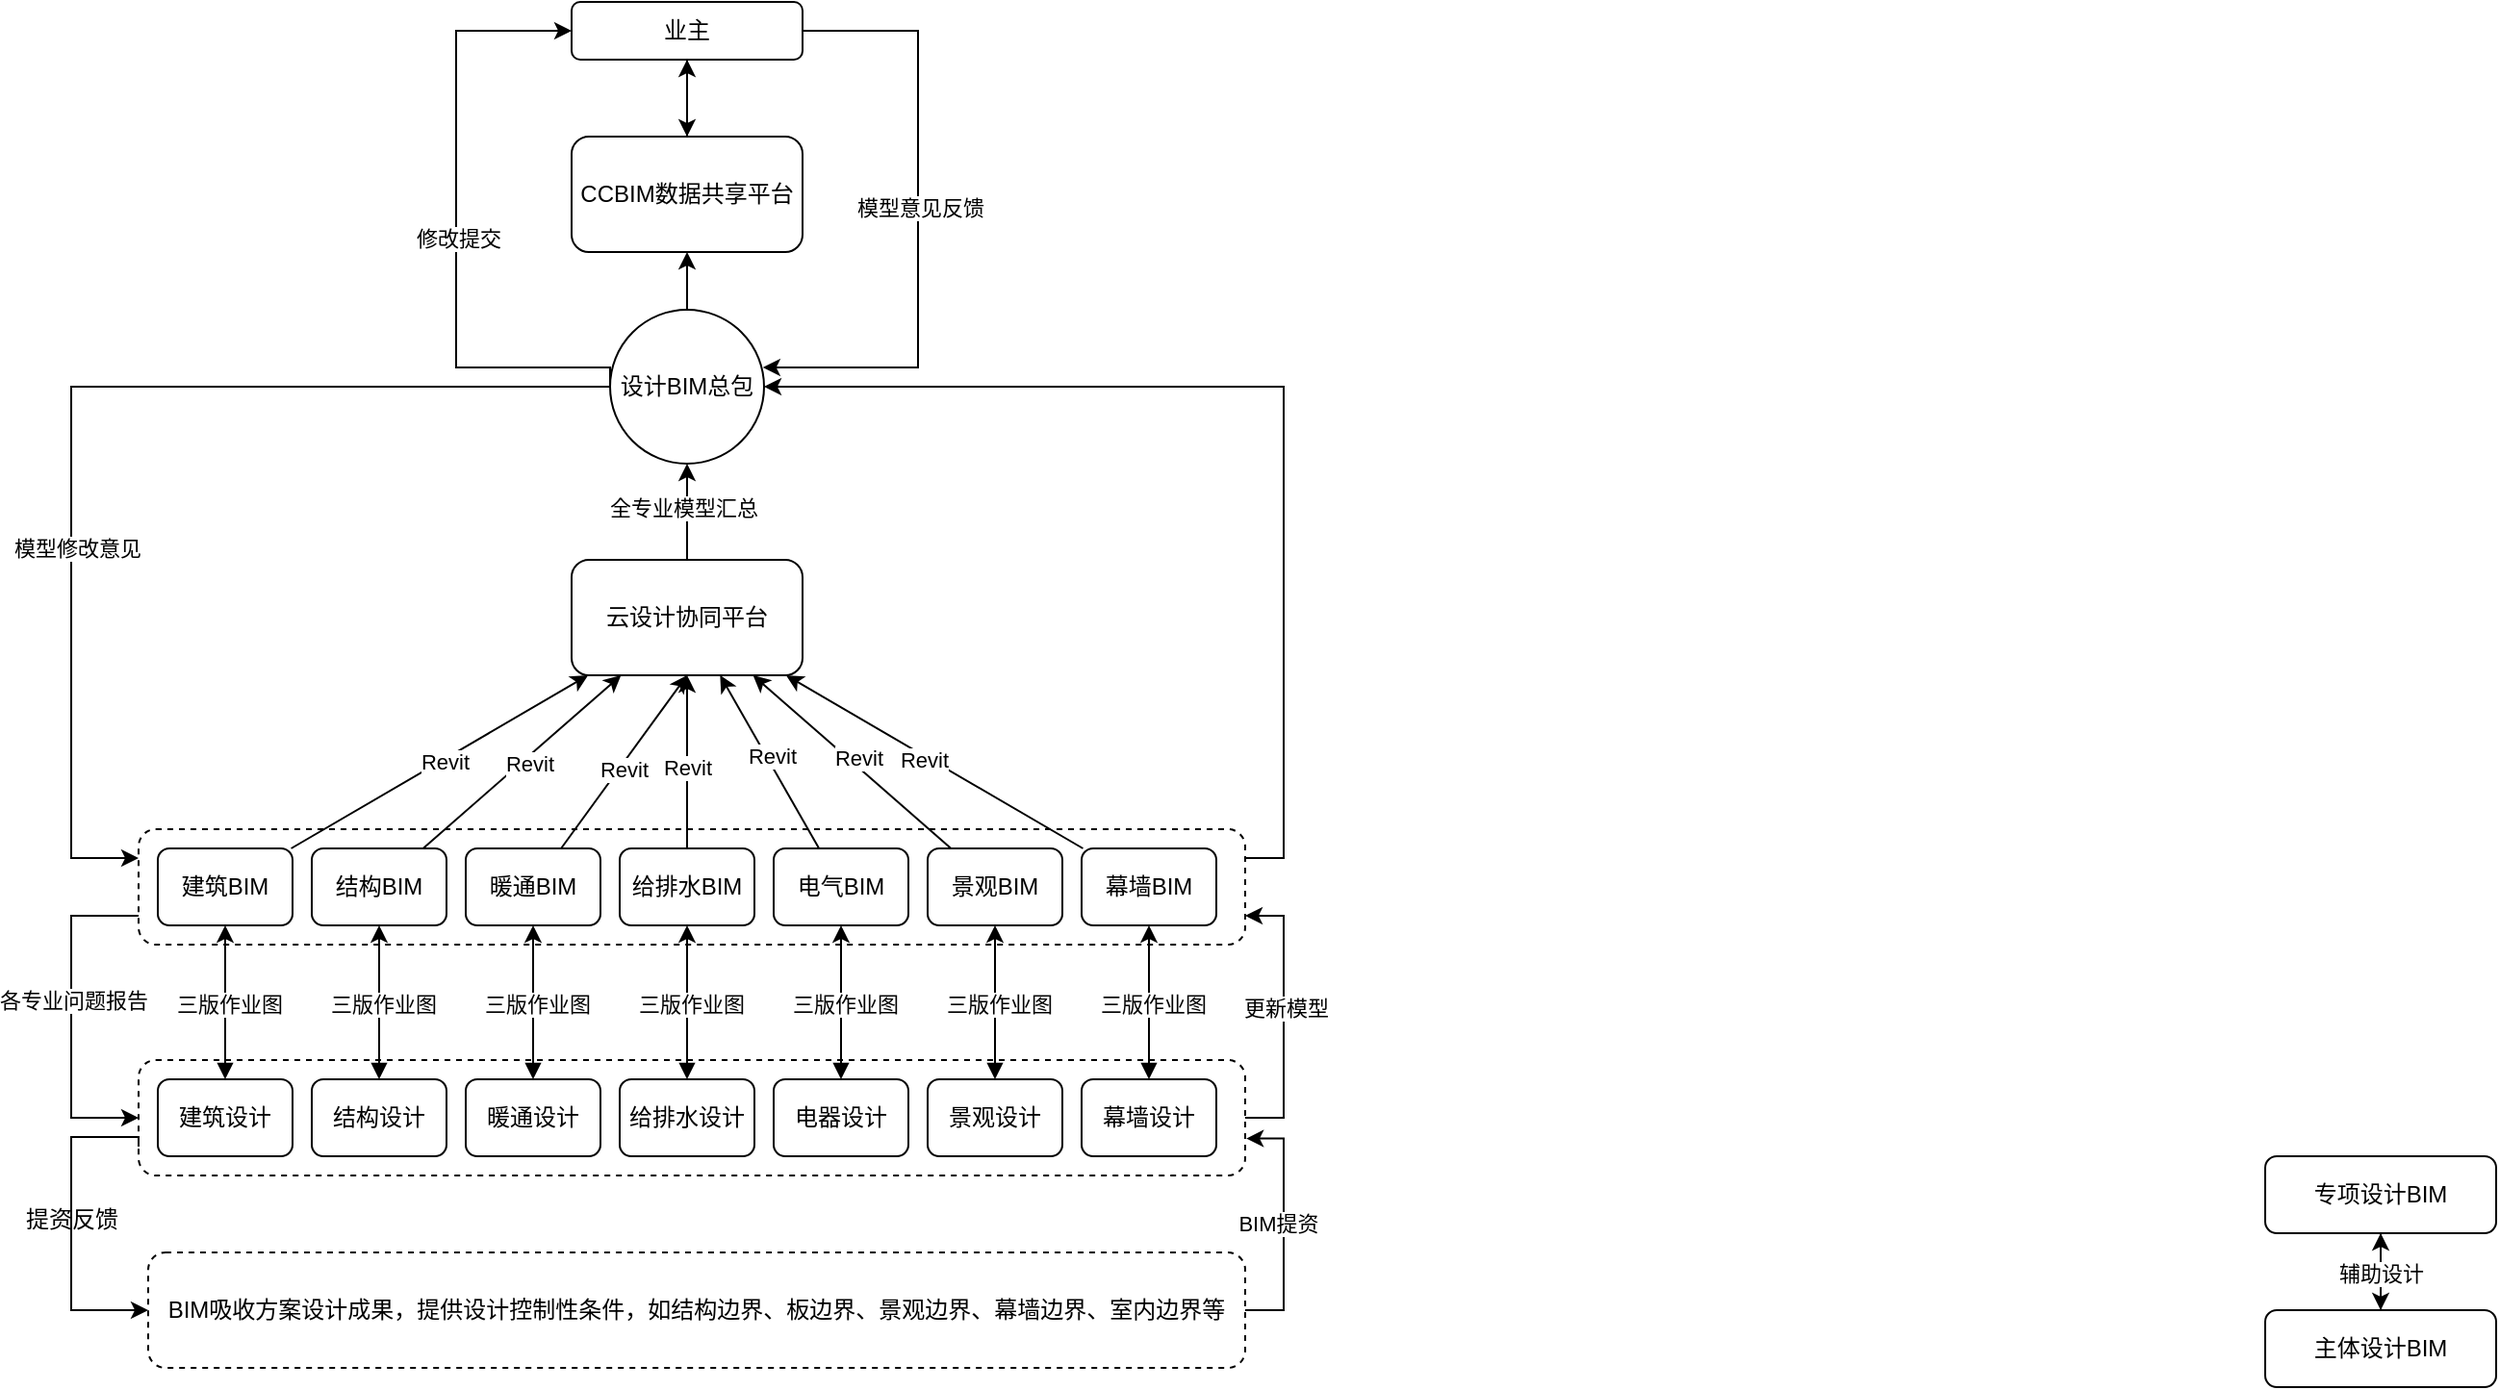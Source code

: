 <mxfile version="22.1.3" type="github">
  <diagram id="_444KMjF0R_JeEPrCnwJ" name="第 1 页">
    <mxGraphModel dx="1434" dy="774" grid="0" gridSize="10" guides="1" tooltips="1" connect="1" arrows="1" fold="1" page="1" pageScale="1" pageWidth="827" pageHeight="1169" math="0" shadow="0">
      <root>
        <mxCell id="0" />
        <mxCell id="1" parent="0" />
        <mxCell id="IrjwPeZLxQH9oHeEekAO-6" style="edgeStyle=orthogonalEdgeStyle;rounded=0;orthogonalLoop=1;jettySize=auto;html=1;" parent="1" source="6z5tFiYWaeQXX5f0UAhT-1" target="IrjwPeZLxQH9oHeEekAO-4" edge="1">
          <mxGeometry relative="1" as="geometry" />
        </mxCell>
        <mxCell id="IrjwPeZLxQH9oHeEekAO-67" style="edgeStyle=orthogonalEdgeStyle;rounded=0;orthogonalLoop=1;jettySize=auto;html=1;entryX=0;entryY=0.25;entryDx=0;entryDy=0;exitX=0;exitY=0.5;exitDx=0;exitDy=0;" parent="1" source="6z5tFiYWaeQXX5f0UAhT-1" target="IrjwPeZLxQH9oHeEekAO-53" edge="1">
          <mxGeometry relative="1" as="geometry">
            <Array as="points">
              <mxPoint x="80" y="360" />
              <mxPoint x="80" y="605" />
            </Array>
          </mxGeometry>
        </mxCell>
        <mxCell id="IrjwPeZLxQH9oHeEekAO-68" value="模型修改意见" style="edgeLabel;html=1;align=center;verticalAlign=middle;resizable=0;points=[];" parent="IrjwPeZLxQH9oHeEekAO-67" vertex="1" connectable="0">
          <mxGeometry x="0.298" y="3" relative="1" as="geometry">
            <mxPoint as="offset" />
          </mxGeometry>
        </mxCell>
        <mxCell id="IrjwPeZLxQH9oHeEekAO-71" style="edgeStyle=orthogonalEdgeStyle;rounded=0;orthogonalLoop=1;jettySize=auto;html=1;entryX=0;entryY=0.5;entryDx=0;entryDy=0;exitX=0;exitY=0.5;exitDx=0;exitDy=0;" parent="1" source="6z5tFiYWaeQXX5f0UAhT-1" target="6z5tFiYWaeQXX5f0UAhT-9" edge="1">
          <mxGeometry relative="1" as="geometry">
            <Array as="points">
              <mxPoint x="280" y="350" />
              <mxPoint x="280" y="175" />
            </Array>
          </mxGeometry>
        </mxCell>
        <mxCell id="IrjwPeZLxQH9oHeEekAO-72" value="修改提交" style="edgeLabel;html=1;align=center;verticalAlign=middle;resizable=0;points=[];" parent="IrjwPeZLxQH9oHeEekAO-71" vertex="1" connectable="0">
          <mxGeometry x="-0.03" y="-1" relative="1" as="geometry">
            <mxPoint as="offset" />
          </mxGeometry>
        </mxCell>
        <mxCell id="6z5tFiYWaeQXX5f0UAhT-1" value="设计BIM总包" style="ellipse;whiteSpace=wrap;html=1;aspect=fixed;" parent="1" vertex="1">
          <mxGeometry x="360" y="320" width="80" height="80" as="geometry" />
        </mxCell>
        <mxCell id="IrjwPeZLxQH9oHeEekAO-8" style="rounded=0;orthogonalLoop=1;jettySize=auto;html=1;" parent="1" source="6z5tFiYWaeQXX5f0UAhT-2" target="IrjwPeZLxQH9oHeEekAO-3" edge="1">
          <mxGeometry relative="1" as="geometry" />
        </mxCell>
        <mxCell id="IrjwPeZLxQH9oHeEekAO-27" value="Revit" style="edgeLabel;html=1;align=center;verticalAlign=middle;resizable=0;points=[];" parent="IrjwPeZLxQH9oHeEekAO-8" vertex="1" connectable="0">
          <mxGeometry x="0.017" y="-1" relative="1" as="geometry">
            <mxPoint as="offset" />
          </mxGeometry>
        </mxCell>
        <mxCell id="6z5tFiYWaeQXX5f0UAhT-2" value="建筑BIM" style="rounded=1;whiteSpace=wrap;html=1;" parent="1" vertex="1">
          <mxGeometry x="125" y="600" width="70" height="40" as="geometry" />
        </mxCell>
        <mxCell id="6z5tFiYWaeQXX5f0UAhT-21" style="edgeStyle=none;rounded=0;orthogonalLoop=1;jettySize=auto;html=1;entryX=0.5;entryY=0;entryDx=0;entryDy=0;" parent="1" source="6z5tFiYWaeQXX5f0UAhT-3" target="6z5tFiYWaeQXX5f0UAhT-17" edge="1">
          <mxGeometry relative="1" as="geometry" />
        </mxCell>
        <mxCell id="6z5tFiYWaeQXX5f0UAhT-3" value="专项设计BIM" style="rounded=1;whiteSpace=wrap;html=1;" parent="1" vertex="1">
          <mxGeometry x="1220" y="760" width="120" height="40" as="geometry" />
        </mxCell>
        <mxCell id="IrjwPeZLxQH9oHeEekAO-64" style="edgeStyle=orthogonalEdgeStyle;rounded=0;orthogonalLoop=1;jettySize=auto;html=1;entryX=0.992;entryY=0.383;entryDx=0;entryDy=0;exitX=1;exitY=0.5;exitDx=0;exitDy=0;entryPerimeter=0;" parent="1" source="6z5tFiYWaeQXX5f0UAhT-9" target="6z5tFiYWaeQXX5f0UAhT-1" edge="1">
          <mxGeometry relative="1" as="geometry">
            <Array as="points">
              <mxPoint x="520" y="175" />
              <mxPoint x="520" y="350" />
              <mxPoint x="439" y="350" />
            </Array>
          </mxGeometry>
        </mxCell>
        <mxCell id="IrjwPeZLxQH9oHeEekAO-66" value="模型意见反馈" style="edgeLabel;html=1;align=center;verticalAlign=middle;resizable=0;points=[];" parent="IrjwPeZLxQH9oHeEekAO-64" vertex="1" connectable="0">
          <mxGeometry x="-0.04" y="1" relative="1" as="geometry">
            <mxPoint as="offset" />
          </mxGeometry>
        </mxCell>
        <mxCell id="IrjwPeZLxQH9oHeEekAO-65" value="" style="edgeStyle=orthogonalEdgeStyle;rounded=0;orthogonalLoop=1;jettySize=auto;html=1;" parent="1" source="6z5tFiYWaeQXX5f0UAhT-9" target="IrjwPeZLxQH9oHeEekAO-4" edge="1">
          <mxGeometry relative="1" as="geometry" />
        </mxCell>
        <mxCell id="6z5tFiYWaeQXX5f0UAhT-9" value="业主" style="rounded=1;whiteSpace=wrap;html=1;" parent="1" vertex="1">
          <mxGeometry x="340" y="160" width="120" height="30" as="geometry" />
        </mxCell>
        <mxCell id="6z5tFiYWaeQXX5f0UAhT-20" style="edgeStyle=none;rounded=0;orthogonalLoop=1;jettySize=auto;html=1;entryX=0.5;entryY=1;entryDx=0;entryDy=0;" parent="1" source="6z5tFiYWaeQXX5f0UAhT-17" target="6z5tFiYWaeQXX5f0UAhT-3" edge="1">
          <mxGeometry relative="1" as="geometry" />
        </mxCell>
        <mxCell id="6z5tFiYWaeQXX5f0UAhT-23" value="辅助设计" style="edgeLabel;html=1;align=center;verticalAlign=middle;resizable=0;points=[];" parent="6z5tFiYWaeQXX5f0UAhT-20" vertex="1" connectable="0">
          <mxGeometry x="0.384" relative="1" as="geometry">
            <mxPoint y="8" as="offset" />
          </mxGeometry>
        </mxCell>
        <mxCell id="6z5tFiYWaeQXX5f0UAhT-17" value="主体设计BIM" style="rounded=1;whiteSpace=wrap;html=1;" parent="1" vertex="1">
          <mxGeometry x="1220" y="840" width="120" height="40" as="geometry" />
        </mxCell>
        <mxCell id="IrjwPeZLxQH9oHeEekAO-7" style="edgeStyle=orthogonalEdgeStyle;rounded=0;orthogonalLoop=1;jettySize=auto;html=1;" parent="1" source="IrjwPeZLxQH9oHeEekAO-3" target="6z5tFiYWaeQXX5f0UAhT-1" edge="1">
          <mxGeometry relative="1" as="geometry" />
        </mxCell>
        <mxCell id="IrjwPeZLxQH9oHeEekAO-54" value="全专业模型汇总" style="edgeLabel;html=1;align=center;verticalAlign=middle;resizable=0;points=[];" parent="IrjwPeZLxQH9oHeEekAO-7" vertex="1" connectable="0">
          <mxGeometry x="0.08" y="2" relative="1" as="geometry">
            <mxPoint as="offset" />
          </mxGeometry>
        </mxCell>
        <mxCell id="IrjwPeZLxQH9oHeEekAO-3" value="云设计协同平台" style="rounded=1;whiteSpace=wrap;html=1;" parent="1" vertex="1">
          <mxGeometry x="340" y="450" width="120" height="60" as="geometry" />
        </mxCell>
        <mxCell id="IrjwPeZLxQH9oHeEekAO-5" style="edgeStyle=orthogonalEdgeStyle;rounded=0;orthogonalLoop=1;jettySize=auto;html=1;" parent="1" source="IrjwPeZLxQH9oHeEekAO-4" target="6z5tFiYWaeQXX5f0UAhT-9" edge="1">
          <mxGeometry relative="1" as="geometry" />
        </mxCell>
        <mxCell id="IrjwPeZLxQH9oHeEekAO-4" value="CCBIM数据共享平台" style="rounded=1;whiteSpace=wrap;html=1;" parent="1" vertex="1">
          <mxGeometry x="340" y="230" width="120" height="60" as="geometry" />
        </mxCell>
        <mxCell id="IrjwPeZLxQH9oHeEekAO-10" style="rounded=0;orthogonalLoop=1;jettySize=auto;html=1;" parent="1" source="IrjwPeZLxQH9oHeEekAO-9" target="IrjwPeZLxQH9oHeEekAO-3" edge="1">
          <mxGeometry relative="1" as="geometry" />
        </mxCell>
        <mxCell id="IrjwPeZLxQH9oHeEekAO-26" value="Revit" style="edgeLabel;html=1;align=center;verticalAlign=middle;resizable=0;points=[];" parent="IrjwPeZLxQH9oHeEekAO-10" vertex="1" connectable="0">
          <mxGeometry x="0.032" y="-3" relative="1" as="geometry">
            <mxPoint as="offset" />
          </mxGeometry>
        </mxCell>
        <mxCell id="IrjwPeZLxQH9oHeEekAO-9" value="结构BIM" style="rounded=1;whiteSpace=wrap;html=1;" parent="1" vertex="1">
          <mxGeometry x="205" y="600" width="70" height="40" as="geometry" />
        </mxCell>
        <mxCell id="IrjwPeZLxQH9oHeEekAO-16" style="rounded=0;orthogonalLoop=1;jettySize=auto;html=1;entryX=0.5;entryY=1;entryDx=0;entryDy=0;" parent="1" source="IrjwPeZLxQH9oHeEekAO-11" target="IrjwPeZLxQH9oHeEekAO-3" edge="1">
          <mxGeometry relative="1" as="geometry" />
        </mxCell>
        <mxCell id="IrjwPeZLxQH9oHeEekAO-25" value="Revit" style="edgeLabel;html=1;align=center;verticalAlign=middle;resizable=0;points=[];" parent="IrjwPeZLxQH9oHeEekAO-16" vertex="1" connectable="0">
          <mxGeometry x="-0.063" y="-2" relative="1" as="geometry">
            <mxPoint as="offset" />
          </mxGeometry>
        </mxCell>
        <mxCell id="IrjwPeZLxQH9oHeEekAO-11" value="&lt;div&gt;暖通BIM&lt;/div&gt;" style="rounded=1;whiteSpace=wrap;html=1;" parent="1" vertex="1">
          <mxGeometry x="285" y="600" width="70" height="40" as="geometry" />
        </mxCell>
        <mxCell id="IrjwPeZLxQH9oHeEekAO-17" style="rounded=0;orthogonalLoop=1;jettySize=auto;html=1;entryX=0.5;entryY=1;entryDx=0;entryDy=0;" parent="1" source="IrjwPeZLxQH9oHeEekAO-12" target="IrjwPeZLxQH9oHeEekAO-3" edge="1">
          <mxGeometry relative="1" as="geometry" />
        </mxCell>
        <mxCell id="IrjwPeZLxQH9oHeEekAO-24" value="Revit" style="edgeLabel;html=1;align=center;verticalAlign=middle;resizable=0;points=[];" parent="IrjwPeZLxQH9oHeEekAO-17" vertex="1" connectable="0">
          <mxGeometry x="-0.061" relative="1" as="geometry">
            <mxPoint as="offset" />
          </mxGeometry>
        </mxCell>
        <mxCell id="IrjwPeZLxQH9oHeEekAO-12" value="&lt;div&gt;给排水BIM&lt;/div&gt;" style="rounded=1;whiteSpace=wrap;html=1;" parent="1" vertex="1">
          <mxGeometry x="365" y="600" width="70" height="40" as="geometry" />
        </mxCell>
        <mxCell id="IrjwPeZLxQH9oHeEekAO-18" style="rounded=0;orthogonalLoop=1;jettySize=auto;html=1;" parent="1" source="IrjwPeZLxQH9oHeEekAO-13" target="IrjwPeZLxQH9oHeEekAO-3" edge="1">
          <mxGeometry relative="1" as="geometry" />
        </mxCell>
        <mxCell id="IrjwPeZLxQH9oHeEekAO-23" value="Revit" style="edgeLabel;html=1;align=center;verticalAlign=middle;resizable=0;points=[];" parent="IrjwPeZLxQH9oHeEekAO-18" vertex="1" connectable="0">
          <mxGeometry x="0.052" y="-2" relative="1" as="geometry">
            <mxPoint as="offset" />
          </mxGeometry>
        </mxCell>
        <mxCell id="IrjwPeZLxQH9oHeEekAO-13" value="&lt;div&gt;电气BIM&lt;/div&gt;" style="rounded=1;whiteSpace=wrap;html=1;" parent="1" vertex="1">
          <mxGeometry x="445" y="600" width="70" height="40" as="geometry" />
        </mxCell>
        <mxCell id="IrjwPeZLxQH9oHeEekAO-19" style="rounded=0;orthogonalLoop=1;jettySize=auto;html=1;" parent="1" source="IrjwPeZLxQH9oHeEekAO-14" target="IrjwPeZLxQH9oHeEekAO-3" edge="1">
          <mxGeometry relative="1" as="geometry" />
        </mxCell>
        <mxCell id="IrjwPeZLxQH9oHeEekAO-22" value="Revit" style="edgeLabel;html=1;align=center;verticalAlign=middle;resizable=0;points=[];" parent="IrjwPeZLxQH9oHeEekAO-19" vertex="1" connectable="0">
          <mxGeometry x="0.075" y="-2" relative="1" as="geometry">
            <mxPoint x="6" y="3" as="offset" />
          </mxGeometry>
        </mxCell>
        <mxCell id="IrjwPeZLxQH9oHeEekAO-14" value="&lt;div&gt;景观BIM&lt;/div&gt;" style="rounded=1;whiteSpace=wrap;html=1;" parent="1" vertex="1">
          <mxGeometry x="525" y="600" width="70" height="40" as="geometry" />
        </mxCell>
        <mxCell id="IrjwPeZLxQH9oHeEekAO-20" style="rounded=0;orthogonalLoop=1;jettySize=auto;html=1;" parent="1" source="IrjwPeZLxQH9oHeEekAO-15" target="IrjwPeZLxQH9oHeEekAO-3" edge="1">
          <mxGeometry relative="1" as="geometry" />
        </mxCell>
        <mxCell id="IrjwPeZLxQH9oHeEekAO-21" value="Revit" style="edgeLabel;html=1;align=center;verticalAlign=middle;resizable=0;points=[];" parent="IrjwPeZLxQH9oHeEekAO-20" vertex="1" connectable="0">
          <mxGeometry x="0.056" y="2" relative="1" as="geometry">
            <mxPoint as="offset" />
          </mxGeometry>
        </mxCell>
        <mxCell id="IrjwPeZLxQH9oHeEekAO-15" value="&lt;div&gt;幕墙BIM&lt;/div&gt;" style="rounded=1;whiteSpace=wrap;html=1;" parent="1" vertex="1">
          <mxGeometry x="605" y="600" width="70" height="40" as="geometry" />
        </mxCell>
        <mxCell id="IrjwPeZLxQH9oHeEekAO-29" style="rounded=0;orthogonalLoop=1;jettySize=auto;html=1;entryX=0.5;entryY=1;entryDx=0;entryDy=0;startArrow=block;startFill=1;" parent="1" source="IrjwPeZLxQH9oHeEekAO-28" target="6z5tFiYWaeQXX5f0UAhT-2" edge="1">
          <mxGeometry relative="1" as="geometry" />
        </mxCell>
        <mxCell id="IrjwPeZLxQH9oHeEekAO-30" value="三版作业图" style="edgeLabel;html=1;align=center;verticalAlign=middle;resizable=0;points=[];" parent="IrjwPeZLxQH9oHeEekAO-29" vertex="1" connectable="0">
          <mxGeometry x="-0.025" y="-2" relative="1" as="geometry">
            <mxPoint as="offset" />
          </mxGeometry>
        </mxCell>
        <mxCell id="IrjwPeZLxQH9oHeEekAO-28" value="建筑设计" style="rounded=1;whiteSpace=wrap;html=1;" parent="1" vertex="1">
          <mxGeometry x="125" y="720" width="70" height="40" as="geometry" />
        </mxCell>
        <mxCell id="IrjwPeZLxQH9oHeEekAO-33" style="rounded=0;orthogonalLoop=1;jettySize=auto;html=1;startArrow=block;startFill=1;entryX=0.5;entryY=1;entryDx=0;entryDy=0;exitX=0.5;exitY=0;exitDx=0;exitDy=0;" parent="1" source="IrjwPeZLxQH9oHeEekAO-35" target="IrjwPeZLxQH9oHeEekAO-9" edge="1">
          <mxGeometry relative="1" as="geometry">
            <mxPoint x="165" y="660" as="targetPoint" />
            <mxPoint x="165" y="700" as="sourcePoint" />
          </mxGeometry>
        </mxCell>
        <mxCell id="IrjwPeZLxQH9oHeEekAO-34" value="三版作业图" style="edgeLabel;html=1;align=center;verticalAlign=middle;resizable=0;points=[];" parent="IrjwPeZLxQH9oHeEekAO-33" vertex="1" connectable="0">
          <mxGeometry x="-0.025" y="-2" relative="1" as="geometry">
            <mxPoint as="offset" />
          </mxGeometry>
        </mxCell>
        <mxCell id="IrjwPeZLxQH9oHeEekAO-35" value="结构设计" style="rounded=1;whiteSpace=wrap;html=1;" parent="1" vertex="1">
          <mxGeometry x="205" y="720" width="70" height="40" as="geometry" />
        </mxCell>
        <mxCell id="IrjwPeZLxQH9oHeEekAO-36" style="rounded=0;orthogonalLoop=1;jettySize=auto;html=1;startArrow=block;startFill=1;entryX=0.5;entryY=1;entryDx=0;entryDy=0;exitX=0.5;exitY=0;exitDx=0;exitDy=0;" parent="1" source="IrjwPeZLxQH9oHeEekAO-38" target="IrjwPeZLxQH9oHeEekAO-11" edge="1">
          <mxGeometry relative="1" as="geometry">
            <mxPoint x="320" y="660" as="targetPoint" />
            <mxPoint x="320" y="710" as="sourcePoint" />
          </mxGeometry>
        </mxCell>
        <mxCell id="IrjwPeZLxQH9oHeEekAO-37" value="三版作业图" style="edgeLabel;html=1;align=center;verticalAlign=middle;resizable=0;points=[];" parent="IrjwPeZLxQH9oHeEekAO-36" vertex="1" connectable="0">
          <mxGeometry x="-0.025" y="-2" relative="1" as="geometry">
            <mxPoint as="offset" />
          </mxGeometry>
        </mxCell>
        <mxCell id="IrjwPeZLxQH9oHeEekAO-38" value="暖通设计" style="rounded=1;whiteSpace=wrap;html=1;" parent="1" vertex="1">
          <mxGeometry x="285" y="720" width="70" height="40" as="geometry" />
        </mxCell>
        <mxCell id="IrjwPeZLxQH9oHeEekAO-39" style="rounded=0;orthogonalLoop=1;jettySize=auto;html=1;startArrow=block;startFill=1;exitX=0.5;exitY=0;exitDx=0;exitDy=0;" parent="1" source="IrjwPeZLxQH9oHeEekAO-41" target="IrjwPeZLxQH9oHeEekAO-12" edge="1">
          <mxGeometry relative="1" as="geometry">
            <mxPoint x="404" y="670" as="targetPoint" />
            <mxPoint x="329" y="730" as="sourcePoint" />
          </mxGeometry>
        </mxCell>
        <mxCell id="IrjwPeZLxQH9oHeEekAO-40" value="三版作业图" style="edgeLabel;html=1;align=center;verticalAlign=middle;resizable=0;points=[];" parent="IrjwPeZLxQH9oHeEekAO-39" vertex="1" connectable="0">
          <mxGeometry x="-0.025" y="-2" relative="1" as="geometry">
            <mxPoint as="offset" />
          </mxGeometry>
        </mxCell>
        <mxCell id="IrjwPeZLxQH9oHeEekAO-41" value="给排水设计" style="rounded=1;whiteSpace=wrap;html=1;" parent="1" vertex="1">
          <mxGeometry x="365" y="720" width="70" height="40" as="geometry" />
        </mxCell>
        <mxCell id="IrjwPeZLxQH9oHeEekAO-42" style="rounded=0;orthogonalLoop=1;jettySize=auto;html=1;startArrow=block;startFill=1;entryX=0.5;entryY=1;entryDx=0;entryDy=0;exitX=0.5;exitY=0;exitDx=0;exitDy=0;" parent="1" source="IrjwPeZLxQH9oHeEekAO-44" target="IrjwPeZLxQH9oHeEekAO-13" edge="1">
          <mxGeometry relative="1" as="geometry">
            <mxPoint x="480" y="660" as="targetPoint" />
            <mxPoint x="475" y="700" as="sourcePoint" />
          </mxGeometry>
        </mxCell>
        <mxCell id="IrjwPeZLxQH9oHeEekAO-43" value="三版作业图" style="edgeLabel;html=1;align=center;verticalAlign=middle;resizable=0;points=[];" parent="IrjwPeZLxQH9oHeEekAO-42" vertex="1" connectable="0">
          <mxGeometry x="-0.025" y="-2" relative="1" as="geometry">
            <mxPoint as="offset" />
          </mxGeometry>
        </mxCell>
        <mxCell id="IrjwPeZLxQH9oHeEekAO-44" value="电器设计" style="rounded=1;whiteSpace=wrap;html=1;" parent="1" vertex="1">
          <mxGeometry x="445" y="720" width="70" height="40" as="geometry" />
        </mxCell>
        <mxCell id="IrjwPeZLxQH9oHeEekAO-45" style="rounded=0;orthogonalLoop=1;jettySize=auto;html=1;startArrow=block;startFill=1;entryX=0.5;entryY=1;entryDx=0;entryDy=0;exitX=0.5;exitY=0;exitDx=0;exitDy=0;" parent="1" source="IrjwPeZLxQH9oHeEekAO-47" target="IrjwPeZLxQH9oHeEekAO-14" edge="1">
          <mxGeometry relative="1" as="geometry">
            <mxPoint x="560" y="660" as="targetPoint" />
            <mxPoint x="560" y="710" as="sourcePoint" />
          </mxGeometry>
        </mxCell>
        <mxCell id="IrjwPeZLxQH9oHeEekAO-46" value="三版作业图" style="edgeLabel;html=1;align=center;verticalAlign=middle;resizable=0;points=[];" parent="IrjwPeZLxQH9oHeEekAO-45" vertex="1" connectable="0">
          <mxGeometry x="-0.025" y="-2" relative="1" as="geometry">
            <mxPoint as="offset" />
          </mxGeometry>
        </mxCell>
        <mxCell id="IrjwPeZLxQH9oHeEekAO-47" value="景观设计" style="rounded=1;whiteSpace=wrap;html=1;" parent="1" vertex="1">
          <mxGeometry x="525" y="720" width="70" height="40" as="geometry" />
        </mxCell>
        <mxCell id="IrjwPeZLxQH9oHeEekAO-48" style="rounded=0;orthogonalLoop=1;jettySize=auto;html=1;startArrow=block;startFill=1;entryX=0.5;entryY=1;entryDx=0;entryDy=0;exitX=0.5;exitY=0;exitDx=0;exitDy=0;" parent="1" source="IrjwPeZLxQH9oHeEekAO-50" target="IrjwPeZLxQH9oHeEekAO-15" edge="1">
          <mxGeometry relative="1" as="geometry">
            <mxPoint x="650" y="660" as="targetPoint" />
            <mxPoint x="575" y="720" as="sourcePoint" />
          </mxGeometry>
        </mxCell>
        <mxCell id="IrjwPeZLxQH9oHeEekAO-49" value="三版作业图" style="edgeLabel;html=1;align=center;verticalAlign=middle;resizable=0;points=[];" parent="IrjwPeZLxQH9oHeEekAO-48" vertex="1" connectable="0">
          <mxGeometry x="-0.025" y="-2" relative="1" as="geometry">
            <mxPoint as="offset" />
          </mxGeometry>
        </mxCell>
        <mxCell id="IrjwPeZLxQH9oHeEekAO-50" value="幕墙设计" style="rounded=1;whiteSpace=wrap;html=1;" parent="1" vertex="1">
          <mxGeometry x="605" y="720" width="70" height="40" as="geometry" />
        </mxCell>
        <mxCell id="IrjwPeZLxQH9oHeEekAO-60" style="edgeStyle=orthogonalEdgeStyle;rounded=0;orthogonalLoop=1;jettySize=auto;html=1;entryX=0;entryY=0.5;entryDx=0;entryDy=0;exitX=0;exitY=0.75;exitDx=0;exitDy=0;" parent="1" source="IrjwPeZLxQH9oHeEekAO-53" target="IrjwPeZLxQH9oHeEekAO-58" edge="1">
          <mxGeometry relative="1" as="geometry">
            <Array as="points">
              <mxPoint x="80" y="635" />
              <mxPoint x="80" y="740" />
            </Array>
          </mxGeometry>
        </mxCell>
        <mxCell id="IrjwPeZLxQH9oHeEekAO-63" value="各专业问题报告" style="edgeLabel;html=1;align=center;verticalAlign=middle;resizable=0;points=[];" parent="IrjwPeZLxQH9oHeEekAO-60" vertex="1" connectable="0">
          <mxGeometry x="-0.095" y="1" relative="1" as="geometry">
            <mxPoint as="offset" />
          </mxGeometry>
        </mxCell>
        <mxCell id="IrjwPeZLxQH9oHeEekAO-69" style="edgeStyle=orthogonalEdgeStyle;rounded=0;orthogonalLoop=1;jettySize=auto;html=1;entryX=1;entryY=0.5;entryDx=0;entryDy=0;exitX=1;exitY=0.25;exitDx=0;exitDy=0;" parent="1" source="IrjwPeZLxQH9oHeEekAO-53" target="6z5tFiYWaeQXX5f0UAhT-1" edge="1">
          <mxGeometry relative="1" as="geometry" />
        </mxCell>
        <mxCell id="IrjwPeZLxQH9oHeEekAO-53" value="" style="rounded=1;whiteSpace=wrap;html=1;dashed=1;fillColor=none;" parent="1" vertex="1">
          <mxGeometry x="115" y="590" width="575" height="60" as="geometry" />
        </mxCell>
        <mxCell id="IrjwPeZLxQH9oHeEekAO-59" style="edgeStyle=orthogonalEdgeStyle;rounded=0;orthogonalLoop=1;jettySize=auto;html=1;entryX=1;entryY=0.75;entryDx=0;entryDy=0;exitX=1;exitY=0.5;exitDx=0;exitDy=0;" parent="1" source="IrjwPeZLxQH9oHeEekAO-58" target="IrjwPeZLxQH9oHeEekAO-53" edge="1">
          <mxGeometry relative="1" as="geometry" />
        </mxCell>
        <mxCell id="IrjwPeZLxQH9oHeEekAO-62" value="更新模型" style="edgeLabel;html=1;align=center;verticalAlign=middle;resizable=0;points=[];" parent="IrjwPeZLxQH9oHeEekAO-59" vertex="1" connectable="0">
          <mxGeometry x="0.069" y="-1" relative="1" as="geometry">
            <mxPoint as="offset" />
          </mxGeometry>
        </mxCell>
        <mxCell id="b8Y-zz4C_BAveQWGTimN-4" style="edgeStyle=orthogonalEdgeStyle;rounded=0;orthogonalLoop=1;jettySize=auto;html=1;entryX=0;entryY=0.5;entryDx=0;entryDy=0;exitX=0;exitY=0.75;exitDx=0;exitDy=0;" edge="1" parent="1" source="IrjwPeZLxQH9oHeEekAO-58" target="b8Y-zz4C_BAveQWGTimN-1">
          <mxGeometry relative="1" as="geometry">
            <Array as="points">
              <mxPoint x="115" y="750" />
              <mxPoint x="80" y="750" />
              <mxPoint x="80" y="840" />
            </Array>
          </mxGeometry>
        </mxCell>
        <mxCell id="IrjwPeZLxQH9oHeEekAO-58" value="" style="rounded=1;whiteSpace=wrap;html=1;fillColor=none;dashed=1;" parent="1" vertex="1">
          <mxGeometry x="115" y="710" width="575" height="60" as="geometry" />
        </mxCell>
        <mxCell id="b8Y-zz4C_BAveQWGTimN-3" style="edgeStyle=orthogonalEdgeStyle;rounded=0;orthogonalLoop=1;jettySize=auto;html=1;entryX=1.001;entryY=0.68;entryDx=0;entryDy=0;exitX=1;exitY=0.5;exitDx=0;exitDy=0;entryPerimeter=0;" edge="1" parent="1" source="b8Y-zz4C_BAveQWGTimN-1" target="IrjwPeZLxQH9oHeEekAO-58">
          <mxGeometry relative="1" as="geometry" />
        </mxCell>
        <mxCell id="b8Y-zz4C_BAveQWGTimN-5" value="BIM提资" style="edgeLabel;html=1;align=center;verticalAlign=middle;resizable=0;points=[];" vertex="1" connectable="0" parent="b8Y-zz4C_BAveQWGTimN-3">
          <mxGeometry x="0.011" y="3" relative="1" as="geometry">
            <mxPoint as="offset" />
          </mxGeometry>
        </mxCell>
        <mxCell id="b8Y-zz4C_BAveQWGTimN-1" value="BIM吸收方案设计成果，提供设计控制性条件，如结构边界、板边界、景观边界、幕墙边界、室内边界等" style="rounded=1;whiteSpace=wrap;html=1;dashed=1;" vertex="1" parent="1">
          <mxGeometry x="120" y="810" width="570" height="60" as="geometry" />
        </mxCell>
        <mxCell id="b8Y-zz4C_BAveQWGTimN-6" value="提资反馈" style="text;html=1;align=center;verticalAlign=middle;resizable=0;points=[];autosize=1;strokeColor=none;fillColor=none;" vertex="1" parent="1">
          <mxGeometry x="45" y="778" width="70" height="30" as="geometry" />
        </mxCell>
      </root>
    </mxGraphModel>
  </diagram>
</mxfile>
